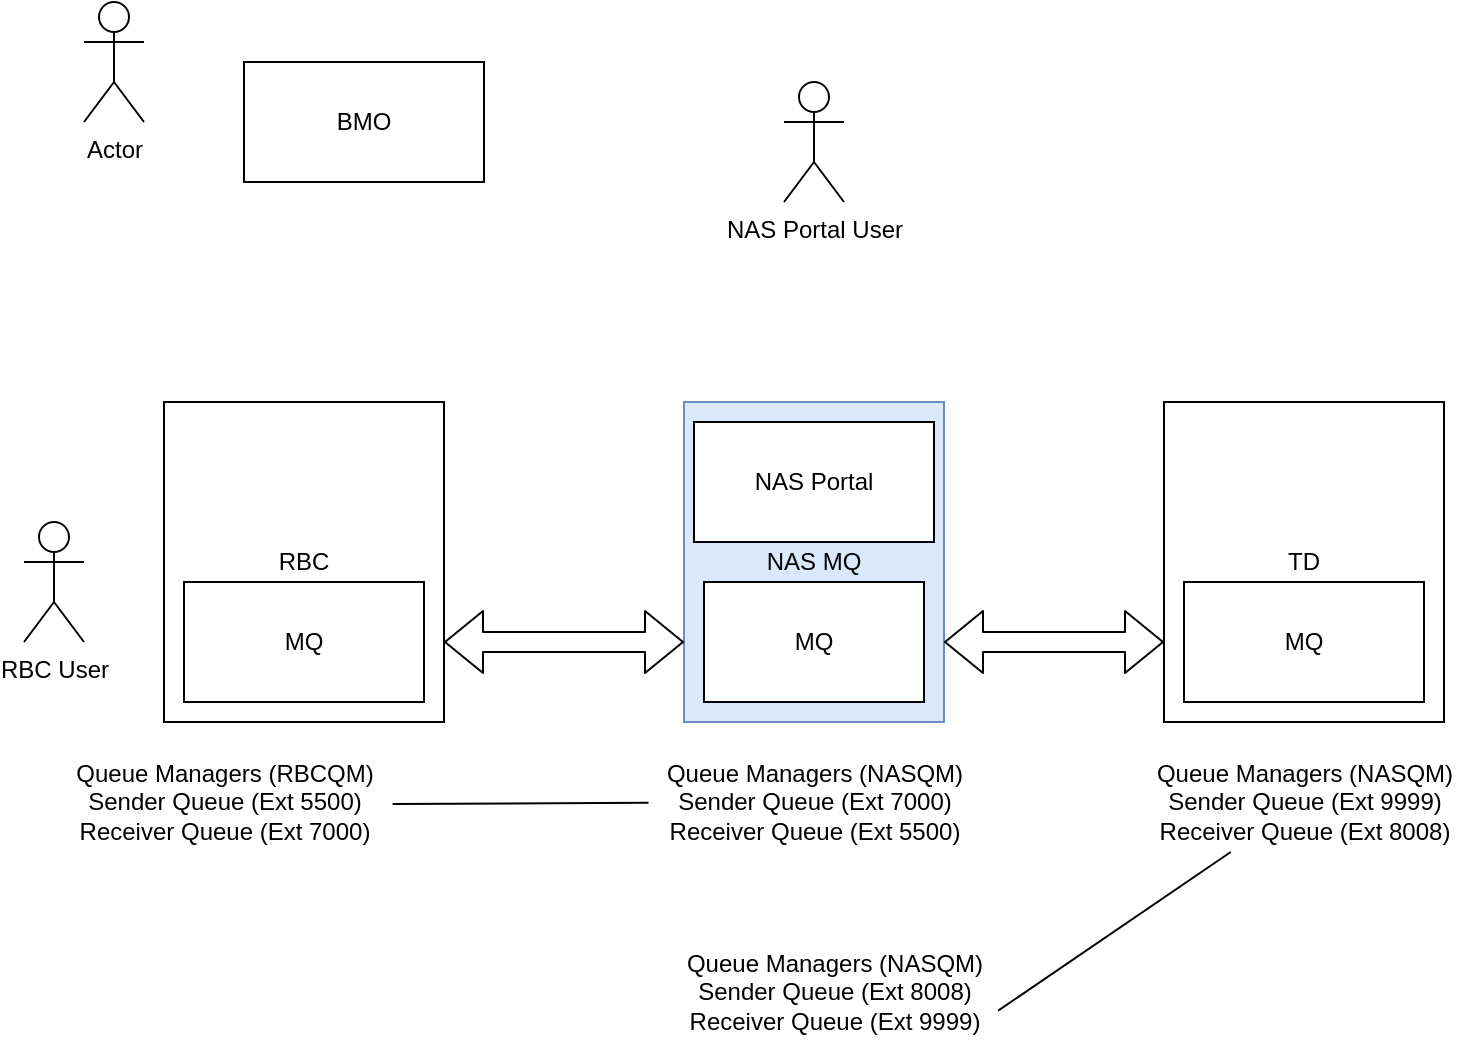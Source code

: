 <mxfile version="14.7.6" type="github" pages="2">
  <diagram id="gdpC2xkygBj0BbcdlLFi" name="Page-1">
    <mxGraphModel dx="867" dy="505" grid="1" gridSize="10" guides="1" tooltips="1" connect="1" arrows="1" fold="1" page="1" pageScale="1" pageWidth="850" pageHeight="1100" math="0" shadow="0">
      <root>
        <mxCell id="0" />
        <mxCell id="1" parent="0" />
        <mxCell id="XaegZ6TYUQ47JmJd5RV1-1" value="RBC" style="rounded=0;whiteSpace=wrap;html=1;" vertex="1" parent="1">
          <mxGeometry x="150" y="280" width="140" height="160" as="geometry" />
        </mxCell>
        <mxCell id="XaegZ6TYUQ47JmJd5RV1-2" value="NAS MQ" style="rounded=0;whiteSpace=wrap;html=1;fillColor=#dae8fc;strokeColor=#6c8ebf;" vertex="1" parent="1">
          <mxGeometry x="410" y="280" width="130" height="160" as="geometry" />
        </mxCell>
        <mxCell id="XaegZ6TYUQ47JmJd5RV1-3" value="MQ" style="rounded=0;whiteSpace=wrap;html=1;" vertex="1" parent="1">
          <mxGeometry x="160" y="370" width="120" height="60" as="geometry" />
        </mxCell>
        <mxCell id="XaegZ6TYUQ47JmJd5RV1-4" value="MQ" style="rounded=0;whiteSpace=wrap;html=1;" vertex="1" parent="1">
          <mxGeometry x="420" y="370" width="110" height="60" as="geometry" />
        </mxCell>
        <mxCell id="XaegZ6TYUQ47JmJd5RV1-8" value="" style="shape=flexArrow;endArrow=classic;startArrow=classic;html=1;entryX=0;entryY=0.75;entryDx=0;entryDy=0;exitX=1;exitY=0.75;exitDx=0;exitDy=0;" edge="1" parent="1" source="XaegZ6TYUQ47JmJd5RV1-1" target="XaegZ6TYUQ47JmJd5RV1-2">
          <mxGeometry width="100" height="100" relative="1" as="geometry">
            <mxPoint x="310" y="480" as="sourcePoint" />
            <mxPoint x="410" y="380" as="targetPoint" />
          </mxGeometry>
        </mxCell>
        <mxCell id="XaegZ6TYUQ47JmJd5RV1-9" value="TD" style="rounded=0;whiteSpace=wrap;html=1;" vertex="1" parent="1">
          <mxGeometry x="650" y="280" width="140" height="160" as="geometry" />
        </mxCell>
        <mxCell id="XaegZ6TYUQ47JmJd5RV1-10" value="MQ" style="rounded=0;whiteSpace=wrap;html=1;" vertex="1" parent="1">
          <mxGeometry x="660" y="370" width="120" height="60" as="geometry" />
        </mxCell>
        <mxCell id="XaegZ6TYUQ47JmJd5RV1-11" value="" style="shape=flexArrow;endArrow=classic;startArrow=classic;html=1;exitX=1;exitY=0.75;exitDx=0;exitDy=0;entryX=0;entryY=0.75;entryDx=0;entryDy=0;" edge="1" parent="1" source="XaegZ6TYUQ47JmJd5RV1-2" target="XaegZ6TYUQ47JmJd5RV1-9">
          <mxGeometry width="100" height="100" relative="1" as="geometry">
            <mxPoint x="620" y="430" as="sourcePoint" />
            <mxPoint x="720" y="330" as="targetPoint" />
          </mxGeometry>
        </mxCell>
        <mxCell id="XaegZ6TYUQ47JmJd5RV1-12" value="Queue Managers (RBCQM)&lt;br&gt;Sender Queue (Ext 5500)&lt;br&gt;Receiver Queue (Ext 7000)" style="text;html=1;align=center;verticalAlign=middle;resizable=0;points=[];autosize=1;strokeColor=none;" vertex="1" parent="1">
          <mxGeometry x="100" y="455" width="160" height="50" as="geometry" />
        </mxCell>
        <mxCell id="XaegZ6TYUQ47JmJd5RV1-13" value="Queue Managers (NASQM)&lt;br&gt;Sender Queue (Ext 7000)&lt;br&gt;Receiver Queue (Ext 5500)" style="text;html=1;align=center;verticalAlign=middle;resizable=0;points=[];autosize=1;strokeColor=none;" vertex="1" parent="1">
          <mxGeometry x="395" y="455" width="160" height="50" as="geometry" />
        </mxCell>
        <mxCell id="XaegZ6TYUQ47JmJd5RV1-15" value="" style="endArrow=none;html=1;exitX=1.027;exitY=0.52;exitDx=0;exitDy=0;exitPerimeter=0;entryX=-0.017;entryY=0.507;entryDx=0;entryDy=0;entryPerimeter=0;" edge="1" parent="1" source="XaegZ6TYUQ47JmJd5RV1-12" target="XaegZ6TYUQ47JmJd5RV1-13">
          <mxGeometry width="50" height="50" relative="1" as="geometry">
            <mxPoint x="400" y="280" as="sourcePoint" />
            <mxPoint x="450" y="230" as="targetPoint" />
          </mxGeometry>
        </mxCell>
        <mxCell id="XaegZ6TYUQ47JmJd5RV1-16" value="Queue Managers (NASQM)&lt;br&gt;Sender Queue (Ext 8008)&lt;br&gt;Receiver Queue (Ext 9999)" style="text;html=1;align=center;verticalAlign=middle;resizable=0;points=[];autosize=1;strokeColor=none;" vertex="1" parent="1">
          <mxGeometry x="405" y="550" width="160" height="50" as="geometry" />
        </mxCell>
        <mxCell id="XaegZ6TYUQ47JmJd5RV1-17" value="Queue Managers (NASQM)&lt;br&gt;Sender Queue (Ext 9999)&lt;br&gt;Receiver Queue (Ext 8008)" style="text;html=1;align=center;verticalAlign=middle;resizable=0;points=[];autosize=1;strokeColor=none;" vertex="1" parent="1">
          <mxGeometry x="640" y="455" width="160" height="50" as="geometry" />
        </mxCell>
        <mxCell id="XaegZ6TYUQ47JmJd5RV1-19" value="" style="endArrow=none;html=1;exitX=1.013;exitY=0.687;exitDx=0;exitDy=0;exitPerimeter=0;" edge="1" parent="1" source="XaegZ6TYUQ47JmJd5RV1-16" target="XaegZ6TYUQ47JmJd5RV1-17">
          <mxGeometry width="50" height="50" relative="1" as="geometry">
            <mxPoint x="400" y="420" as="sourcePoint" />
            <mxPoint x="450" y="370" as="targetPoint" />
          </mxGeometry>
        </mxCell>
        <mxCell id="XaegZ6TYUQ47JmJd5RV1-22" value="NAS Portal User" style="shape=umlActor;verticalLabelPosition=bottom;verticalAlign=top;html=1;outlineConnect=0;" vertex="1" parent="1">
          <mxGeometry x="460" y="120" width="30" height="60" as="geometry" />
        </mxCell>
        <mxCell id="XaegZ6TYUQ47JmJd5RV1-25" value="RBC User" style="shape=umlActor;verticalLabelPosition=bottom;verticalAlign=top;html=1;outlineConnect=0;" vertex="1" parent="1">
          <mxGeometry x="80" y="340" width="30" height="60" as="geometry" />
        </mxCell>
        <mxCell id="XaegZ6TYUQ47JmJd5RV1-26" value="BMO" style="rounded=0;whiteSpace=wrap;html=1;" vertex="1" parent="1">
          <mxGeometry x="190" y="110" width="120" height="60" as="geometry" />
        </mxCell>
        <mxCell id="XaegZ6TYUQ47JmJd5RV1-27" value="Actor" style="shape=umlActor;verticalLabelPosition=bottom;verticalAlign=top;html=1;outlineConnect=0;" vertex="1" parent="1">
          <mxGeometry x="110" y="80" width="30" height="60" as="geometry" />
        </mxCell>
        <mxCell id="XaegZ6TYUQ47JmJd5RV1-29" value="NAS Portal" style="rounded=0;whiteSpace=wrap;html=1;" vertex="1" parent="1">
          <mxGeometry x="415" y="290" width="120" height="60" as="geometry" />
        </mxCell>
      </root>
    </mxGraphModel>
  </diagram>
  <diagram id="sK8_yPDP4d4bCUkNRoDJ" name="Page-2">
    <mxGraphModel dx="867" dy="505" grid="1" gridSize="10" guides="1" tooltips="1" connect="1" arrows="1" fold="1" page="1" pageScale="1" pageWidth="850" pageHeight="1100" math="0" shadow="0">
      <root>
        <mxCell id="hJ9wqlWAVQDfK7VmwKi3-0" />
        <mxCell id="hJ9wqlWAVQDfK7VmwKi3-1" parent="hJ9wqlWAVQDfK7VmwKi3-0" />
        <mxCell id="hJ9wqlWAVQDfK7VmwKi3-2" value="RBC" style="rounded=0;whiteSpace=wrap;html=1;" vertex="1" parent="hJ9wqlWAVQDfK7VmwKi3-1">
          <mxGeometry x="150" y="280" width="140" height="160" as="geometry" />
        </mxCell>
        <mxCell id="hJ9wqlWAVQDfK7VmwKi3-3" value="NAS MQ" style="rounded=0;whiteSpace=wrap;html=1;fillColor=#dae8fc;strokeColor=#6c8ebf;" vertex="1" parent="hJ9wqlWAVQDfK7VmwKi3-1">
          <mxGeometry x="410" y="280" width="130" height="160" as="geometry" />
        </mxCell>
        <mxCell id="hJ9wqlWAVQDfK7VmwKi3-4" value="MQ" style="rounded=0;whiteSpace=wrap;html=1;" vertex="1" parent="hJ9wqlWAVQDfK7VmwKi3-1">
          <mxGeometry x="160" y="370" width="120" height="60" as="geometry" />
        </mxCell>
        <mxCell id="hJ9wqlWAVQDfK7VmwKi3-5" value="MQ" style="rounded=0;whiteSpace=wrap;html=1;" vertex="1" parent="hJ9wqlWAVQDfK7VmwKi3-1">
          <mxGeometry x="420" y="370" width="110" height="60" as="geometry" />
        </mxCell>
        <mxCell id="hJ9wqlWAVQDfK7VmwKi3-6" value="" style="shape=flexArrow;endArrow=classic;startArrow=classic;html=1;entryX=0;entryY=0.75;entryDx=0;entryDy=0;exitX=1;exitY=0.75;exitDx=0;exitDy=0;" edge="1" parent="hJ9wqlWAVQDfK7VmwKi3-1" source="hJ9wqlWAVQDfK7VmwKi3-2" target="hJ9wqlWAVQDfK7VmwKi3-3">
          <mxGeometry width="100" height="100" relative="1" as="geometry">
            <mxPoint x="310" y="480" as="sourcePoint" />
            <mxPoint x="410" y="380" as="targetPoint" />
          </mxGeometry>
        </mxCell>
        <mxCell id="hJ9wqlWAVQDfK7VmwKi3-7" value="Queue Managers (RBCQM)&lt;br&gt;Sender Queue (Ext 5500)&lt;br&gt;Receiver Queue (Ext 7000)" style="text;html=1;align=center;verticalAlign=middle;resizable=0;points=[];autosize=1;strokeColor=none;" vertex="1" parent="hJ9wqlWAVQDfK7VmwKi3-1">
          <mxGeometry x="100" y="455" width="160" height="50" as="geometry" />
        </mxCell>
        <mxCell id="hJ9wqlWAVQDfK7VmwKi3-8" value="Queue Managers (NASQM)&lt;br&gt;Sender Queue (Ext 7000)&lt;br&gt;Receiver Queue (Ext 5500)" style="text;html=1;align=center;verticalAlign=middle;resizable=0;points=[];autosize=1;strokeColor=none;" vertex="1" parent="hJ9wqlWAVQDfK7VmwKi3-1">
          <mxGeometry x="395" y="455" width="160" height="50" as="geometry" />
        </mxCell>
        <mxCell id="hJ9wqlWAVQDfK7VmwKi3-9" value="" style="endArrow=none;html=1;exitX=1.027;exitY=0.52;exitDx=0;exitDy=0;exitPerimeter=0;entryX=-0.017;entryY=0.507;entryDx=0;entryDy=0;entryPerimeter=0;" edge="1" parent="hJ9wqlWAVQDfK7VmwKi3-1" source="hJ9wqlWAVQDfK7VmwKi3-7" target="hJ9wqlWAVQDfK7VmwKi3-8">
          <mxGeometry width="50" height="50" relative="1" as="geometry">
            <mxPoint x="400" y="280" as="sourcePoint" />
            <mxPoint x="450" y="230" as="targetPoint" />
          </mxGeometry>
        </mxCell>
        <mxCell id="hJ9wqlWAVQDfK7VmwKi3-10" value="Queue Managers (NASQM)&lt;br&gt;Sender Queue (Ext 8008)&lt;br&gt;Receiver Queue (Ext 9999)" style="text;html=1;align=center;verticalAlign=middle;resizable=0;points=[];autosize=1;strokeColor=none;" vertex="1" parent="hJ9wqlWAVQDfK7VmwKi3-1">
          <mxGeometry x="405" y="550" width="160" height="50" as="geometry" />
        </mxCell>
        <mxCell id="hJ9wqlWAVQDfK7VmwKi3-11" value="RBC User" style="shape=umlActor;verticalLabelPosition=bottom;verticalAlign=top;html=1;outlineConnect=0;" vertex="1" parent="hJ9wqlWAVQDfK7VmwKi3-1">
          <mxGeometry x="80" y="340" width="30" height="60" as="geometry" />
        </mxCell>
        <mxCell id="hJ9wqlWAVQDfK7VmwKi3-12" value="NAS Portal" style="rounded=0;whiteSpace=wrap;html=1;" vertex="1" parent="hJ9wqlWAVQDfK7VmwKi3-1">
          <mxGeometry x="405" y="180" width="135" height="90" as="geometry" />
        </mxCell>
        <mxCell id="hJ9wqlWAVQDfK7VmwKi3-13" value="Appraiser" style="shape=umlActor;verticalLabelPosition=bottom;verticalAlign=top;html=1;outlineConnect=0;" vertex="1" parent="hJ9wqlWAVQDfK7VmwKi3-1">
          <mxGeometry x="590" y="80" width="30" height="60" as="geometry" />
        </mxCell>
        <mxCell id="hJ9wqlWAVQDfK7VmwKi3-14" value="Operation (system admin)" style="shape=umlActor;verticalLabelPosition=bottom;verticalAlign=top;html=1;outlineConnect=0;" vertex="1" parent="hJ9wqlWAVQDfK7VmwKi3-1">
          <mxGeometry x="350" y="80" width="30" height="60" as="geometry" />
        </mxCell>
      </root>
    </mxGraphModel>
  </diagram>
</mxfile>
